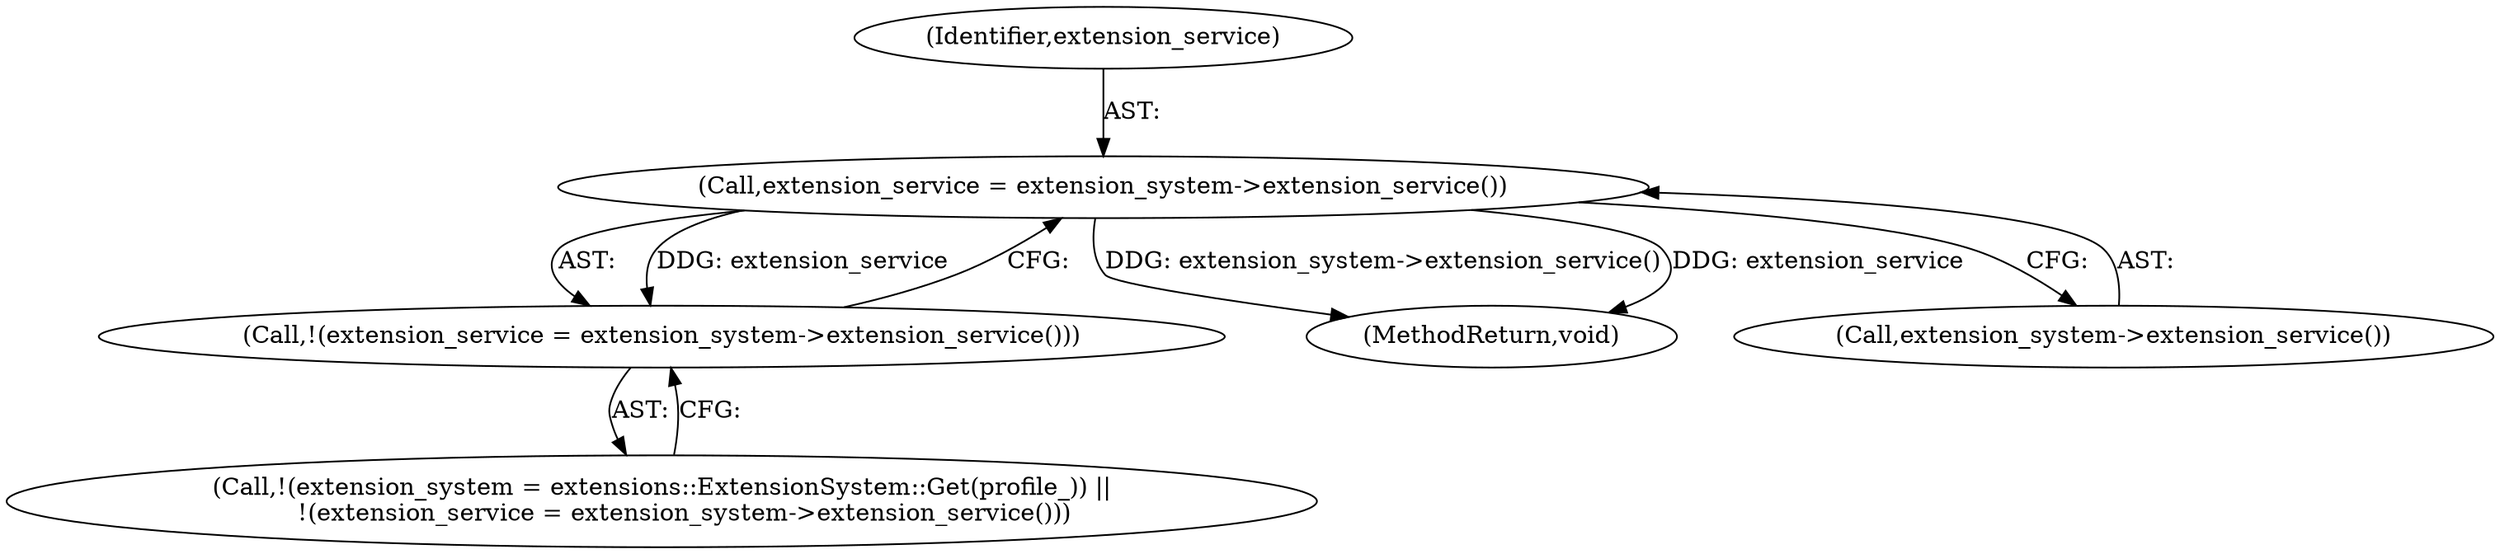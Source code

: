 digraph "0_Chrome_438b99bc730bc665eedfc62c4eb864c981e5c65f_0@API" {
"1000119" [label="(Call,extension_service = extension_system->extension_service())"];
"1000118" [label="(Call,!(extension_service = extension_system->extension_service()))"];
"1000120" [label="(Identifier,extension_service)"];
"1000118" [label="(Call,!(extension_service = extension_system->extension_service()))"];
"1000145" [label="(MethodReturn,void)"];
"1000121" [label="(Call,extension_system->extension_service())"];
"1000119" [label="(Call,extension_service = extension_system->extension_service())"];
"1000112" [label="(Call,!(extension_system = extensions::ExtensionSystem::Get(profile_)) ||\n      !(extension_service = extension_system->extension_service()))"];
"1000119" -> "1000118"  [label="AST: "];
"1000119" -> "1000121"  [label="CFG: "];
"1000120" -> "1000119"  [label="AST: "];
"1000121" -> "1000119"  [label="AST: "];
"1000118" -> "1000119"  [label="CFG: "];
"1000119" -> "1000145"  [label="DDG: extension_system->extension_service()"];
"1000119" -> "1000145"  [label="DDG: extension_service"];
"1000119" -> "1000118"  [label="DDG: extension_service"];
"1000118" -> "1000112"  [label="AST: "];
"1000112" -> "1000118"  [label="CFG: "];
}
